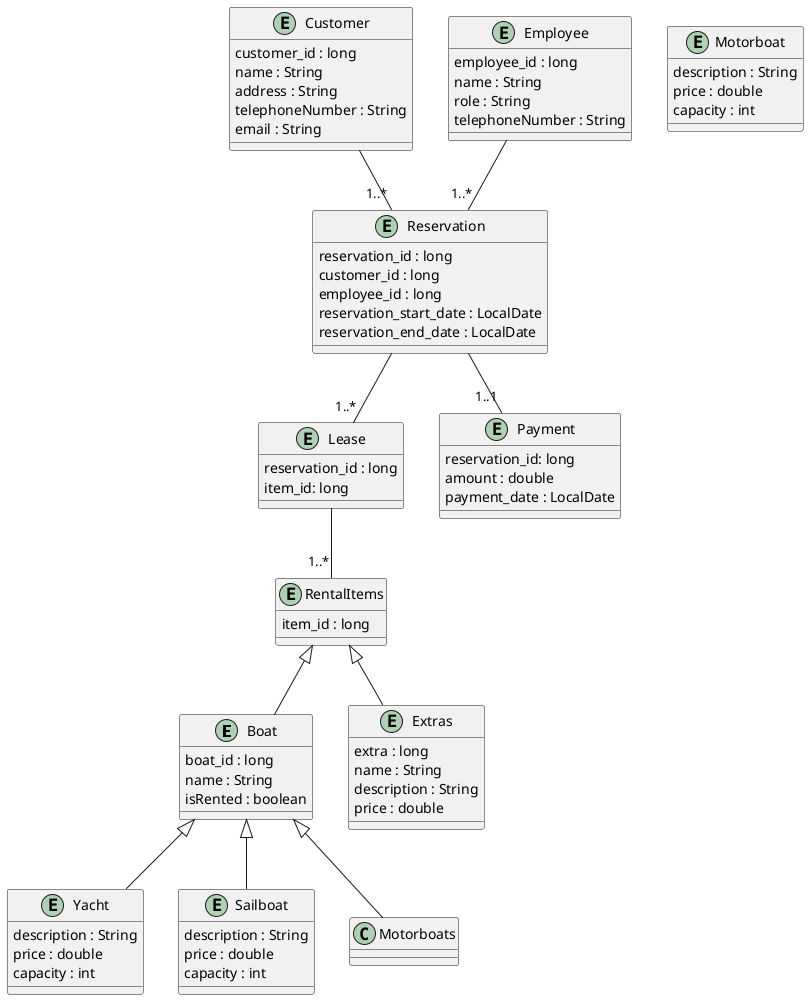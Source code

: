 @startuml
entity Boat {
    boat_id : long
    name : String
    isRented : boolean
}

entity Customer {
    customer_id : long
    name : String
    address : String
    telephoneNumber : String
    email : String
}

entity RentalItems {
  item_id : long
}

entity Lease {
    reservation_id : long
    item_id: long
}

entity Payment {
    reservation_id: long
    amount : double
    payment_date : LocalDate
}

entity Employee {
    employee_id : long
    name : String
    role : String
    telephoneNumber : String
}

entity Reservation {
    reservation_id : long
    customer_id : long
    employee_id : long
    reservation_start_date : LocalDate
    reservation_end_date : LocalDate
}

entity Extras {
    extra : long
    name : String
    description : String
    price : double
}

entity Yacht {
    description : String
    price : double
    capacity : int
}

entity Sailboat {
    description : String
    price : double
    capacity : int
}

entity Motorboat {
    description : String
    price : double
    capacity : int
}


' Beziehungen

Customer -- "1..*" Reservation
Employee -- "1..*" Reservation

Reservation -- "1..*" Lease
Reservation -- "1..1" Payment

Lease -- "1..*" RentalItems

RentalItems <|-- Boat
RentalItems <|-- Extras


Boat <|-- Motorboats
Boat <|-- Sailboat
Boat <|-- Yacht


@enduml
